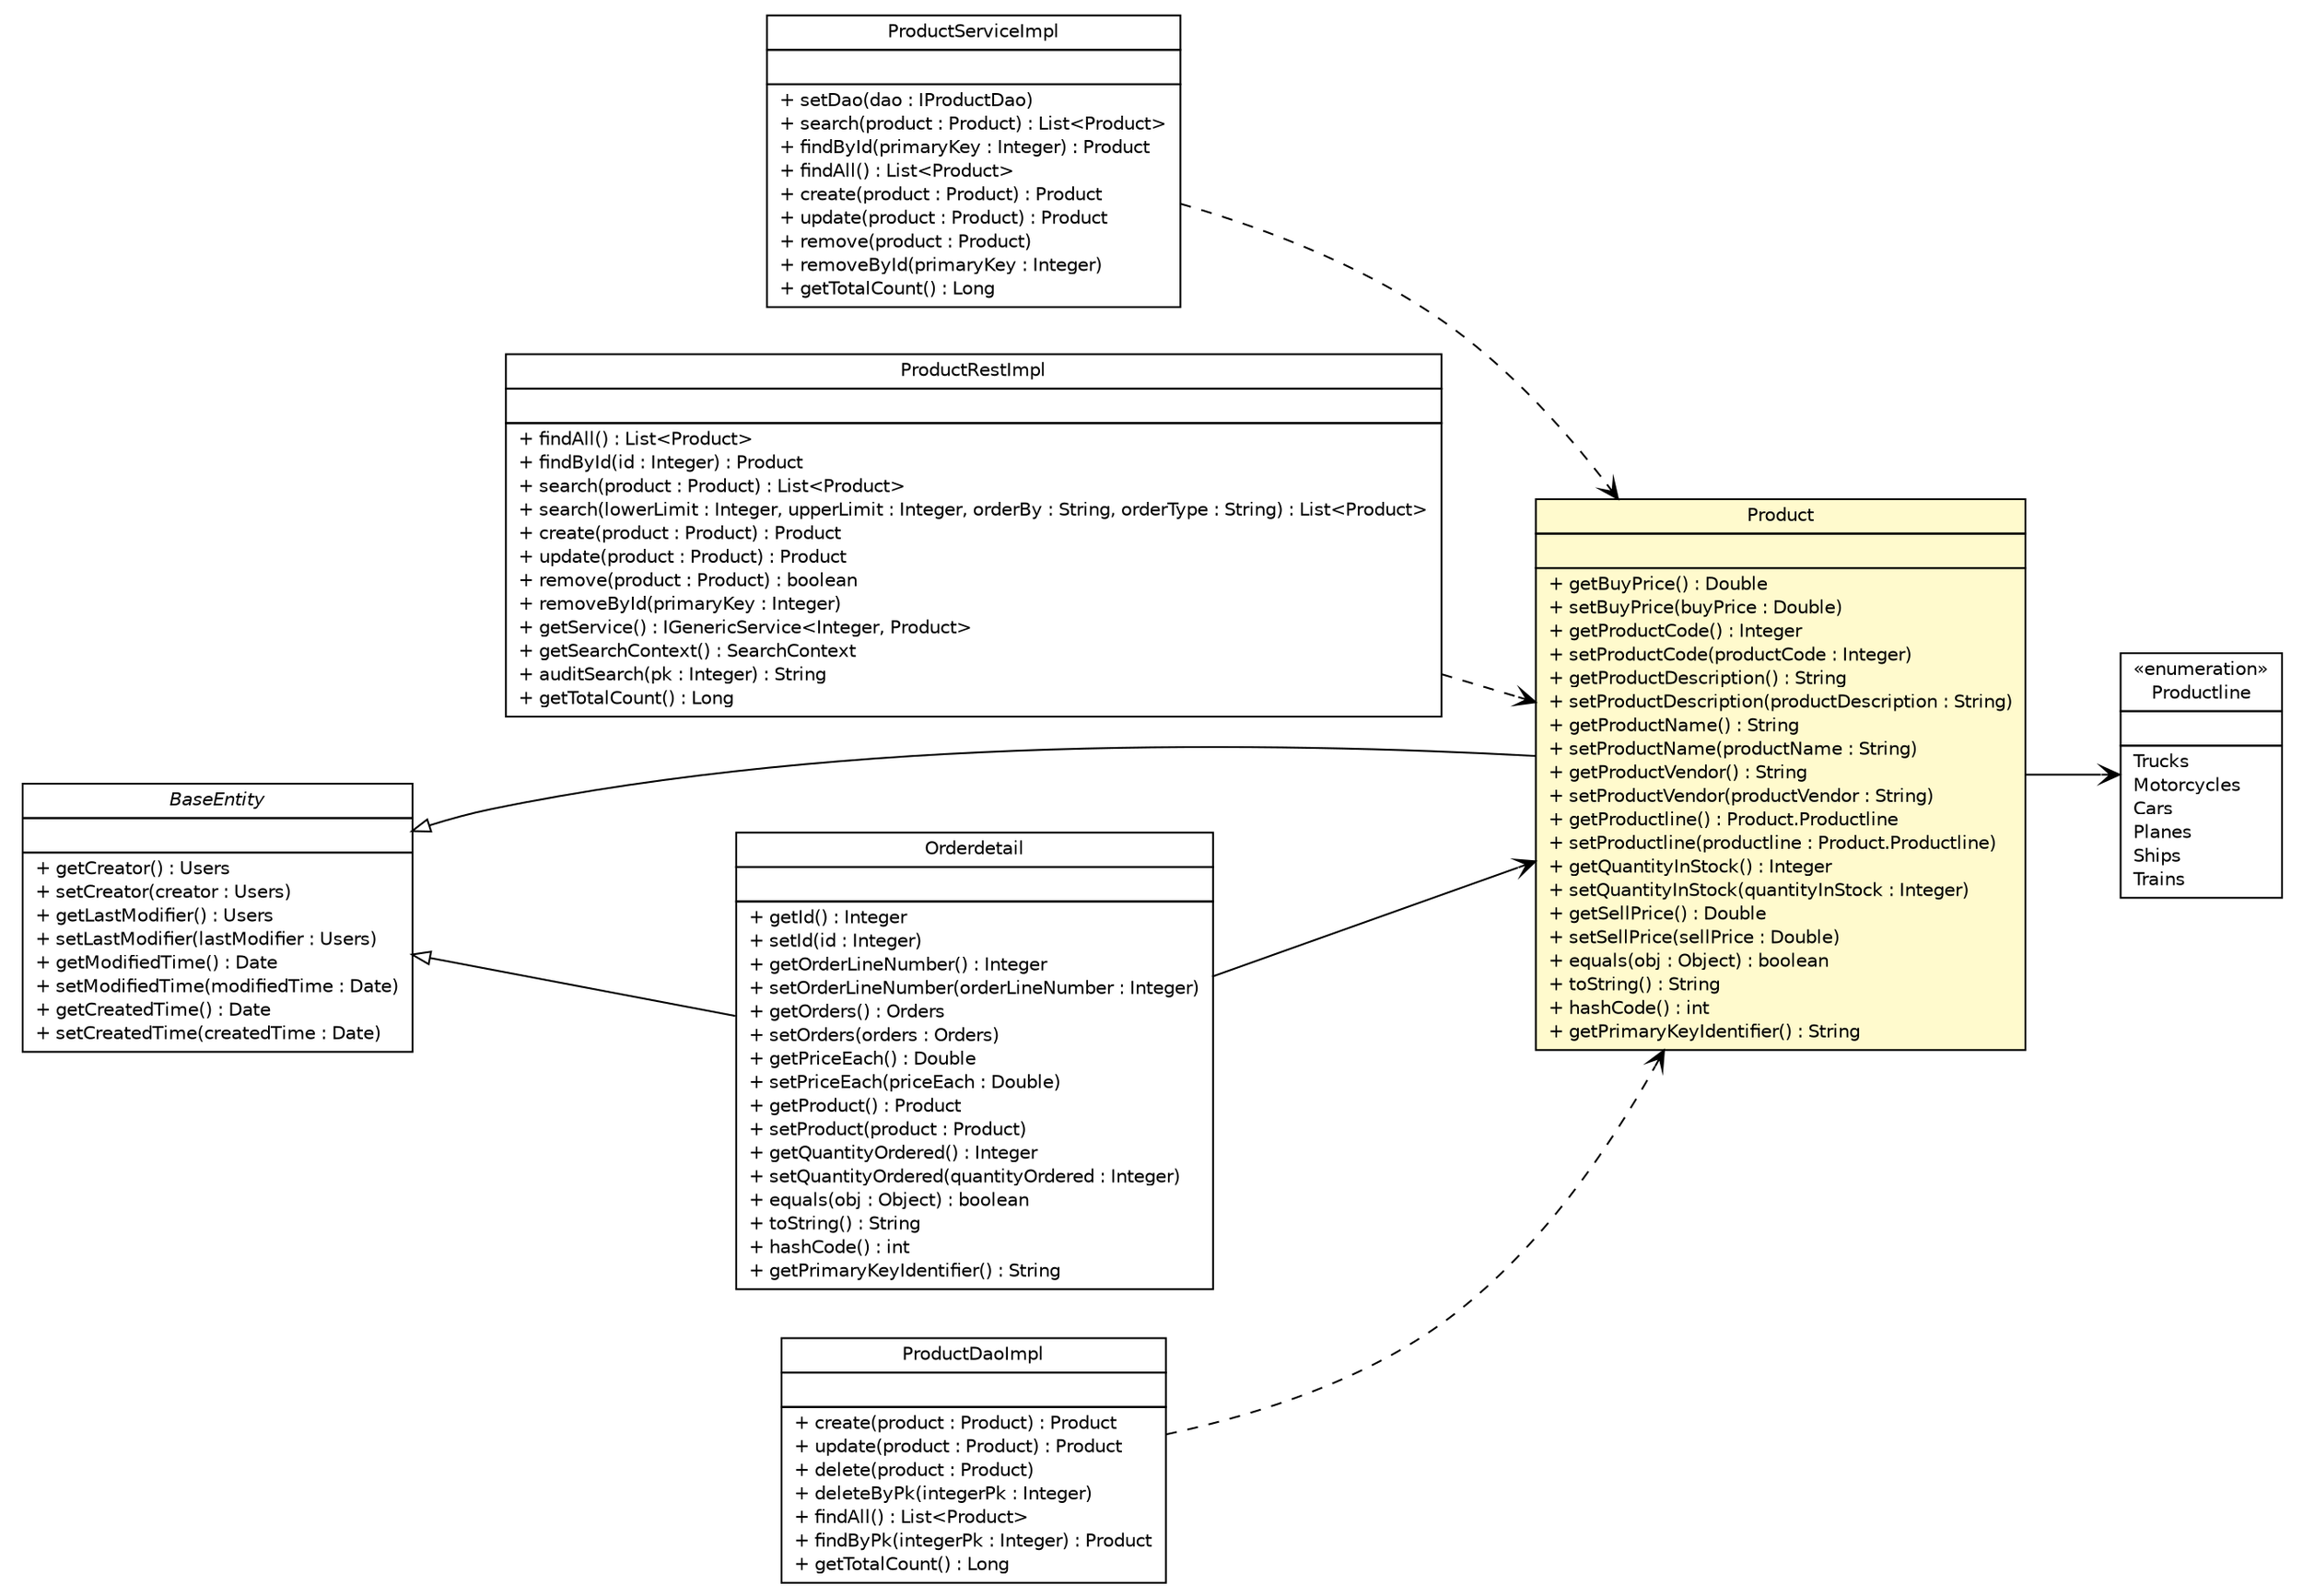 #!/usr/local/bin/dot
#
# Class diagram 
# Generated by UMLGraph version 5.1 (http://www.umlgraph.org/)
#

digraph G {
	edge [fontname="Helvetica",fontsize=10,labelfontname="Helvetica",labelfontsize=10];
	node [fontname="Helvetica",fontsize=10,shape=plaintext];
	nodesep=0.25;
	ranksep=0.5;
	rankdir=LR;
	// com.inn.headstartdemo.service.impl.ProductServiceImpl
	c46773 [label=<<table title="com.inn.headstartdemo.service.impl.ProductServiceImpl" border="0" cellborder="1" cellspacing="0" cellpadding="2" port="p" href="../service/impl/ProductServiceImpl.html">
		<tr><td><table border="0" cellspacing="0" cellpadding="1">
<tr><td align="center" balign="center"> ProductServiceImpl </td></tr>
		</table></td></tr>
		<tr><td><table border="0" cellspacing="0" cellpadding="1">
<tr><td align="left" balign="left">  </td></tr>
		</table></td></tr>
		<tr><td><table border="0" cellspacing="0" cellpadding="1">
<tr><td align="left" balign="left"> + setDao(dao : IProductDao) </td></tr>
<tr><td align="left" balign="left"> + search(product : Product) : List&lt;Product&gt; </td></tr>
<tr><td align="left" balign="left"> + findById(primaryKey : Integer) : Product </td></tr>
<tr><td align="left" balign="left"> + findAll() : List&lt;Product&gt; </td></tr>
<tr><td align="left" balign="left"> + create(product : Product) : Product </td></tr>
<tr><td align="left" balign="left"> + update(product : Product) : Product </td></tr>
<tr><td align="left" balign="left"> + remove(product : Product) </td></tr>
<tr><td align="left" balign="left"> + removeById(primaryKey : Integer) </td></tr>
<tr><td align="left" balign="left"> + getTotalCount() : Long </td></tr>
		</table></td></tr>
		</table>>, fontname="Helvetica", fontcolor="black", fontsize=10.0];
	// com.inn.headstartdemo.rest.impl.ProductRestImpl
	c46833 [label=<<table title="com.inn.headstartdemo.rest.impl.ProductRestImpl" border="0" cellborder="1" cellspacing="0" cellpadding="2" port="p" href="../rest/impl/ProductRestImpl.html">
		<tr><td><table border="0" cellspacing="0" cellpadding="1">
<tr><td align="center" balign="center"> ProductRestImpl </td></tr>
		</table></td></tr>
		<tr><td><table border="0" cellspacing="0" cellpadding="1">
<tr><td align="left" balign="left">  </td></tr>
		</table></td></tr>
		<tr><td><table border="0" cellspacing="0" cellpadding="1">
<tr><td align="left" balign="left"> + findAll() : List&lt;Product&gt; </td></tr>
<tr><td align="left" balign="left"> + findById(id : Integer) : Product </td></tr>
<tr><td align="left" balign="left"> + search(product : Product) : List&lt;Product&gt; </td></tr>
<tr><td align="left" balign="left"> + search(lowerLimit : Integer, upperLimit : Integer, orderBy : String, orderType : String) : List&lt;Product&gt; </td></tr>
<tr><td align="left" balign="left"> + create(product : Product) : Product </td></tr>
<tr><td align="left" balign="left"> + update(product : Product) : Product </td></tr>
<tr><td align="left" balign="left"> + remove(product : Product) : boolean </td></tr>
<tr><td align="left" balign="left"> + removeById(primaryKey : Integer) </td></tr>
<tr><td align="left" balign="left"> + getService() : IGenericService&lt;Integer, Product&gt; </td></tr>
<tr><td align="left" balign="left"> + getSearchContext() : SearchContext </td></tr>
<tr><td align="left" balign="left"> + auditSearch(pk : Integer) : String </td></tr>
<tr><td align="left" balign="left"> + getTotalCount() : Long </td></tr>
		</table></td></tr>
		</table>>, fontname="Helvetica", fontcolor="black", fontsize=10.0];
	// com.inn.headstartdemo.model.Product
	c46840 [label=<<table title="com.inn.headstartdemo.model.Product" border="0" cellborder="1" cellspacing="0" cellpadding="2" port="p" bgcolor="lemonChiffon" href="./Product.html">
		<tr><td><table border="0" cellspacing="0" cellpadding="1">
<tr><td align="center" balign="center"> Product </td></tr>
		</table></td></tr>
		<tr><td><table border="0" cellspacing="0" cellpadding="1">
<tr><td align="left" balign="left">  </td></tr>
		</table></td></tr>
		<tr><td><table border="0" cellspacing="0" cellpadding="1">
<tr><td align="left" balign="left"> + getBuyPrice() : Double </td></tr>
<tr><td align="left" balign="left"> + setBuyPrice(buyPrice : Double) </td></tr>
<tr><td align="left" balign="left"> + getProductCode() : Integer </td></tr>
<tr><td align="left" balign="left"> + setProductCode(productCode : Integer) </td></tr>
<tr><td align="left" balign="left"> + getProductDescription() : String </td></tr>
<tr><td align="left" balign="left"> + setProductDescription(productDescription : String) </td></tr>
<tr><td align="left" balign="left"> + getProductName() : String </td></tr>
<tr><td align="left" balign="left"> + setProductName(productName : String) </td></tr>
<tr><td align="left" balign="left"> + getProductVendor() : String </td></tr>
<tr><td align="left" balign="left"> + setProductVendor(productVendor : String) </td></tr>
<tr><td align="left" balign="left"> + getProductline() : Product.Productline </td></tr>
<tr><td align="left" balign="left"> + setProductline(productline : Product.Productline) </td></tr>
<tr><td align="left" balign="left"> + getQuantityInStock() : Integer </td></tr>
<tr><td align="left" balign="left"> + setQuantityInStock(quantityInStock : Integer) </td></tr>
<tr><td align="left" balign="left"> + getSellPrice() : Double </td></tr>
<tr><td align="left" balign="left"> + setSellPrice(sellPrice : Double) </td></tr>
<tr><td align="left" balign="left"> + equals(obj : Object) : boolean </td></tr>
<tr><td align="left" balign="left"> + toString() : String </td></tr>
<tr><td align="left" balign="left"> + hashCode() : int </td></tr>
<tr><td align="left" balign="left"> + getPrimaryKeyIdentifier() : String </td></tr>
		</table></td></tr>
		</table>>, fontname="Helvetica", fontcolor="black", fontsize=10.0];
	// com.inn.headstartdemo.model.Product.Productline
	c46841 [label=<<table title="com.inn.headstartdemo.model.Product.Productline" border="0" cellborder="1" cellspacing="0" cellpadding="2" port="p" href="./Product.Productline.html">
		<tr><td><table border="0" cellspacing="0" cellpadding="1">
<tr><td align="center" balign="center"> &#171;enumeration&#187; </td></tr>
<tr><td align="center" balign="center"> Productline </td></tr>
		</table></td></tr>
		<tr><td><table border="0" cellspacing="0" cellpadding="1">
<tr><td align="left" balign="left">  </td></tr>
		</table></td></tr>
		<tr><td><table border="0" cellspacing="0" cellpadding="1">
<tr><td align="left" balign="left"> Trucks </td></tr>
<tr><td align="left" balign="left"> Motorcycles </td></tr>
<tr><td align="left" balign="left"> Cars </td></tr>
<tr><td align="left" balign="left"> Planes </td></tr>
<tr><td align="left" balign="left"> Ships </td></tr>
<tr><td align="left" balign="left"> Trains </td></tr>
		</table></td></tr>
		</table>>, fontname="Helvetica", fontcolor="black", fontsize=10.0];
	// com.inn.headstartdemo.model.Orderdetail
	c46845 [label=<<table title="com.inn.headstartdemo.model.Orderdetail" border="0" cellborder="1" cellspacing="0" cellpadding="2" port="p" href="./Orderdetail.html">
		<tr><td><table border="0" cellspacing="0" cellpadding="1">
<tr><td align="center" balign="center"> Orderdetail </td></tr>
		</table></td></tr>
		<tr><td><table border="0" cellspacing="0" cellpadding="1">
<tr><td align="left" balign="left">  </td></tr>
		</table></td></tr>
		<tr><td><table border="0" cellspacing="0" cellpadding="1">
<tr><td align="left" balign="left"> + getId() : Integer </td></tr>
<tr><td align="left" balign="left"> + setId(id : Integer) </td></tr>
<tr><td align="left" balign="left"> + getOrderLineNumber() : Integer </td></tr>
<tr><td align="left" balign="left"> + setOrderLineNumber(orderLineNumber : Integer) </td></tr>
<tr><td align="left" balign="left"> + getOrders() : Orders </td></tr>
<tr><td align="left" balign="left"> + setOrders(orders : Orders) </td></tr>
<tr><td align="left" balign="left"> + getPriceEach() : Double </td></tr>
<tr><td align="left" balign="left"> + setPriceEach(priceEach : Double) </td></tr>
<tr><td align="left" balign="left"> + getProduct() : Product </td></tr>
<tr><td align="left" balign="left"> + setProduct(product : Product) </td></tr>
<tr><td align="left" balign="left"> + getQuantityOrdered() : Integer </td></tr>
<tr><td align="left" balign="left"> + setQuantityOrdered(quantityOrdered : Integer) </td></tr>
<tr><td align="left" balign="left"> + equals(obj : Object) : boolean </td></tr>
<tr><td align="left" balign="left"> + toString() : String </td></tr>
<tr><td align="left" balign="left"> + hashCode() : int </td></tr>
<tr><td align="left" balign="left"> + getPrimaryKeyIdentifier() : String </td></tr>
		</table></td></tr>
		</table>>, fontname="Helvetica", fontcolor="black", fontsize=10.0];
	// com.inn.headstartdemo.utils.BaseEntity
	c46877 [label=<<table title="com.inn.headstartdemo.utils.BaseEntity" border="0" cellborder="1" cellspacing="0" cellpadding="2" port="p" href="../utils/BaseEntity.html">
		<tr><td><table border="0" cellspacing="0" cellpadding="1">
<tr><td align="center" balign="center"><font face="Helvetica-Oblique"> BaseEntity </font></td></tr>
		</table></td></tr>
		<tr><td><table border="0" cellspacing="0" cellpadding="1">
<tr><td align="left" balign="left">  </td></tr>
		</table></td></tr>
		<tr><td><table border="0" cellspacing="0" cellpadding="1">
<tr><td align="left" balign="left"> + getCreator() : Users </td></tr>
<tr><td align="left" balign="left"> + setCreator(creator : Users) </td></tr>
<tr><td align="left" balign="left"> + getLastModifier() : Users </td></tr>
<tr><td align="left" balign="left"> + setLastModifier(lastModifier : Users) </td></tr>
<tr><td align="left" balign="left"> + getModifiedTime() : Date </td></tr>
<tr><td align="left" balign="left"> + setModifiedTime(modifiedTime : Date) </td></tr>
<tr><td align="left" balign="left"> + getCreatedTime() : Date </td></tr>
<tr><td align="left" balign="left"> + setCreatedTime(createdTime : Date) </td></tr>
		</table></td></tr>
		</table>>, fontname="Helvetica", fontcolor="black", fontsize=10.0];
	// com.inn.headstartdemo.dao.impl.ProductDaoImpl
	c46935 [label=<<table title="com.inn.headstartdemo.dao.impl.ProductDaoImpl" border="0" cellborder="1" cellspacing="0" cellpadding="2" port="p" href="../dao/impl/ProductDaoImpl.html">
		<tr><td><table border="0" cellspacing="0" cellpadding="1">
<tr><td align="center" balign="center"> ProductDaoImpl </td></tr>
		</table></td></tr>
		<tr><td><table border="0" cellspacing="0" cellpadding="1">
<tr><td align="left" balign="left">  </td></tr>
		</table></td></tr>
		<tr><td><table border="0" cellspacing="0" cellpadding="1">
<tr><td align="left" balign="left"> + create(product : Product) : Product </td></tr>
<tr><td align="left" balign="left"> + update(product : Product) : Product </td></tr>
<tr><td align="left" balign="left"> + delete(product : Product) </td></tr>
<tr><td align="left" balign="left"> + deleteByPk(integerPk : Integer) </td></tr>
<tr><td align="left" balign="left"> + findAll() : List&lt;Product&gt; </td></tr>
<tr><td align="left" balign="left"> + findByPk(integerPk : Integer) : Product </td></tr>
<tr><td align="left" balign="left"> + getTotalCount() : Long </td></tr>
		</table></td></tr>
		</table>>, fontname="Helvetica", fontcolor="black", fontsize=10.0];
	//com.inn.headstartdemo.model.Product extends com.inn.headstartdemo.utils.BaseEntity
	c46877:p -> c46840:p [dir=back,arrowtail=empty];
	//com.inn.headstartdemo.model.Orderdetail extends com.inn.headstartdemo.utils.BaseEntity
	c46877:p -> c46845:p [dir=back,arrowtail=empty];
	// com.inn.headstartdemo.model.Product NAVASSOC com.inn.headstartdemo.model.Product.Productline
	c46840:p -> c46841:p [taillabel="", label="", headlabel="", fontname="Helvetica", fontcolor="black", fontsize=10.0, color="black", arrowhead=open];
	// com.inn.headstartdemo.model.Orderdetail NAVASSOC com.inn.headstartdemo.model.Product
	c46845:p -> c46840:p [taillabel="", label="", headlabel="", fontname="Helvetica", fontcolor="black", fontsize=10.0, color="black", arrowhead=open];
	// com.inn.headstartdemo.service.impl.ProductServiceImpl DEPEND com.inn.headstartdemo.model.Product
	c46773:p -> c46840:p [taillabel="", label="", headlabel="", fontname="Helvetica", fontcolor="black", fontsize=10.0, color="black", arrowhead=open, style=dashed];
	// com.inn.headstartdemo.rest.impl.ProductRestImpl DEPEND com.inn.headstartdemo.model.Product
	c46833:p -> c46840:p [taillabel="", label="", headlabel="", fontname="Helvetica", fontcolor="black", fontsize=10.0, color="black", arrowhead=open, style=dashed];
	// com.inn.headstartdemo.dao.impl.ProductDaoImpl DEPEND com.inn.headstartdemo.model.Product
	c46935:p -> c46840:p [taillabel="", label="", headlabel="", fontname="Helvetica", fontcolor="black", fontsize=10.0, color="black", arrowhead=open, style=dashed];
}

